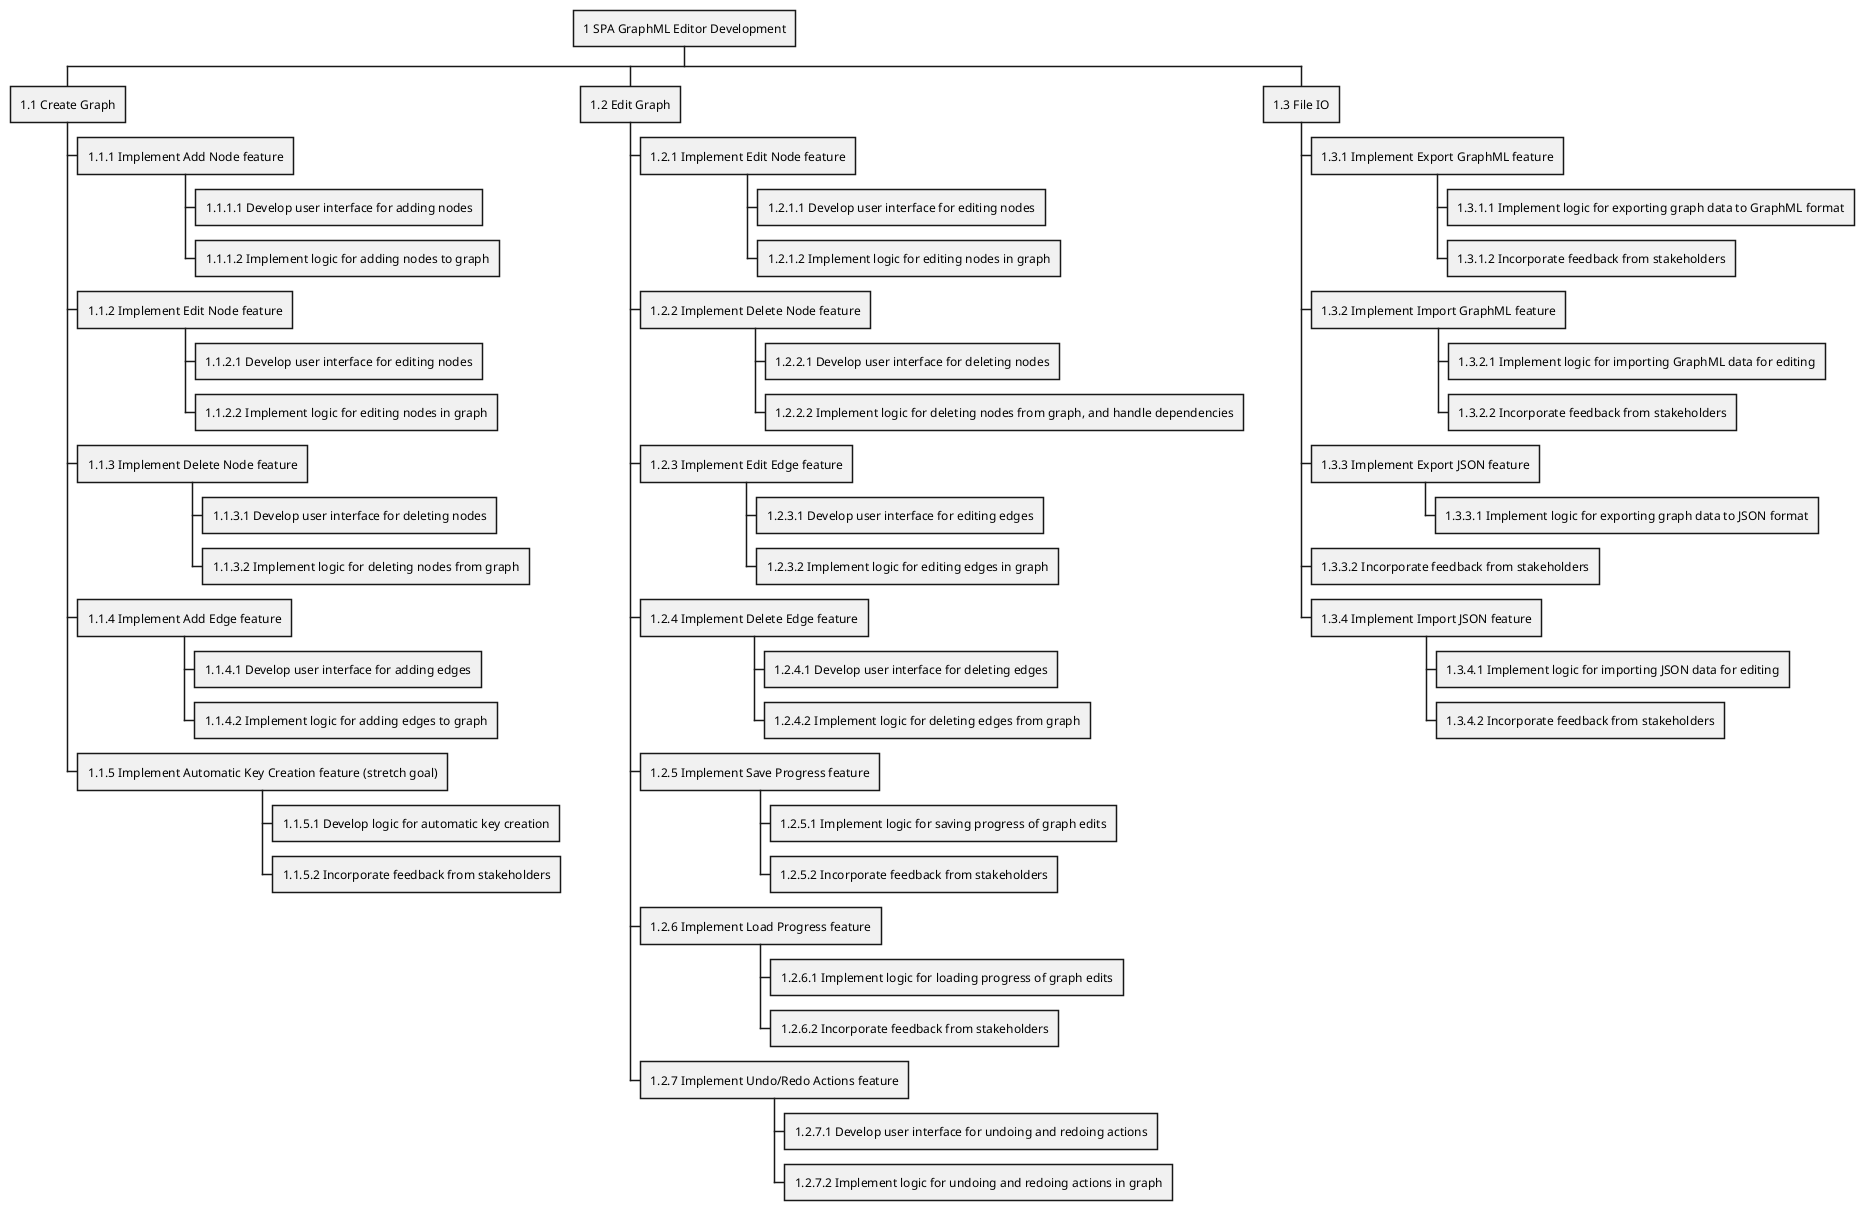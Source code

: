 @startwbs
+ 1 SPA GraphML Editor Development
++ 1.1 Create Graph
+++ 1.1.1 Implement Add Node feature
++++ 1.1.1.1 Develop user interface for adding nodes
++++ 1.1.1.2 Implement logic for adding nodes to graph
+++ 1.1.2 Implement Edit Node feature
++++ 1.1.2.1 Develop user interface for editing nodes
++++ 1.1.2.2 Implement logic for editing nodes in graph
+++ 1.1.3 Implement Delete Node feature
++++ 1.1.3.1 Develop user interface for deleting nodes
++++ 1.1.3.2 Implement logic for deleting nodes from graph
+++ 1.1.4 Implement Add Edge feature
++++ 1.1.4.1 Develop user interface for adding edges
++++ 1.1.4.2 Implement logic for adding edges to graph
+++ 1.1.5 Implement Automatic Key Creation feature (stretch goal)
++++ 1.1.5.1 Develop logic for automatic key creation
++++ 1.1.5.2 Incorporate feedback from stakeholders
++ 1.2 Edit Graph
+++ 1.2.1 Implement Edit Node feature
++++ 1.2.1.1 Develop user interface for editing nodes
++++ 1.2.1.2 Implement logic for editing nodes in graph
+++ 1.2.2 Implement Delete Node feature
++++ 1.2.2.1 Develop user interface for deleting nodes
++++ 1.2.2.2 Implement logic for deleting nodes from graph, and handle dependencies
+++ 1.2.3 Implement Edit Edge feature
++++ 1.2.3.1 Develop user interface for editing edges
++++ 1.2.3.2 Implement logic for editing edges in graph
+++ 1.2.4 Implement Delete Edge feature
++++ 1.2.4.1 Develop user interface for deleting edges
++++ 1.2.4.2 Implement logic for deleting edges from graph
+++ 1.2.5 Implement Save Progress feature
++++ 1.2.5.1 Implement logic for saving progress of graph edits
++++ 1.2.5.2 Incorporate feedback from stakeholders
+++ 1.2.6 Implement Load Progress feature
++++ 1.2.6.1 Implement logic for loading progress of graph edits
++++ 1.2.6.2 Incorporate feedback from stakeholders
+++ 1.2.7 Implement Undo/Redo Actions feature
++++ 1.2.7.1 Develop user interface for undoing and redoing actions
++++ 1.2.7.2 Implement logic for undoing and redoing actions in graph
++ 1.3 File IO
+++ 1.3.1 Implement Export GraphML feature
++++ 1.3.1.1 Implement logic for exporting graph data to GraphML format
++++ 1.3.1.2 Incorporate feedback from stakeholders
+++ 1.3.2 Implement Import GraphML feature
++++ 1.3.2.1 Implement logic for importing GraphML data for editing
++++ 1.3.2.2 Incorporate feedback from stakeholders
+++ 1.3.3 Implement Export JSON feature
++++ 1.3.3.1 Implement logic for exporting graph data to JSON format
+++ 1.3.3.2 Incorporate feedback from stakeholders
+++ 1.3.4 Implement Import JSON feature
++++ 1.3.4.1 Implement logic for importing JSON data for editing
++++ 1.3.4.2 Incorporate feedback from stakeholders
@endwbs
